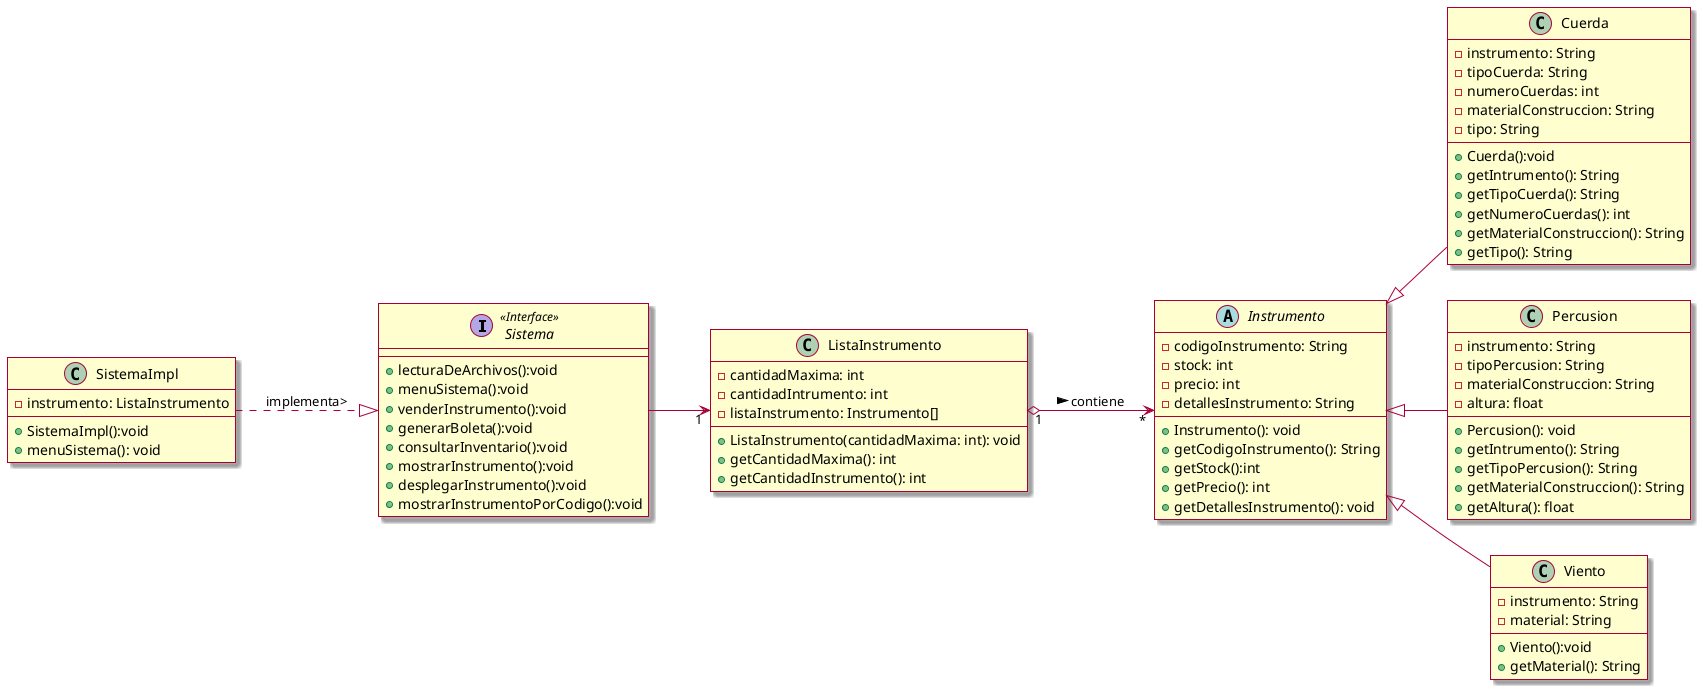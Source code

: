 @startuml
left to right direction
skin rose
interface Sistema <<Interface>> {
    + lecturaDeArchivos():void
    + menuSistema():void
    + venderInstrumento():void
    + generarBoleta():void
    + consultarInventario():void
    + mostrarInstrumento():void
    + desplegarInstrumento():void
    + mostrarInstrumentoPorCodigo():void

}

class SistemaImpl{
    - instrumento: ListaInstrumento
    + SistemaImpl():void
    + menuSistema(): void

}
class ListaInstrumento {
    - cantidadMaxima: int
    - cantidadIntrumento: int
    - listaInstrumento: Instrumento[]
    + ListaInstrumento(cantidadMaxima: int): void
    + getCantidadMaxima(): int
    + getCantidadInstrumento(): int
}
abstract Instrumento {
    - codigoInstrumento: String
    - stock: int
    - precio: int
    - detallesInstrumento: String
    + Instrumento(): void
    + getCodigoInstrumento(): String
    + getStock():int
    + getPrecio(): int
    + getDetallesInstrumento(): void
}

class Cuerda {
    - instrumento: String
    - tipoCuerda: String
    - numeroCuerdas: int
    - materialConstruccion: String
    - tipo: String
    + Cuerda():void
    + getIntrumento(): String
    + getTipoCuerda(): String
    + getNumeroCuerdas(): int
    + getMaterialConstruccion(): String
    + getTipo(): String
}
class Percusion {
    - instrumento: String
    - tipoPercusion: String
    - materialConstruccion: String
    - altura: float
    + Percusion(): void
    + getIntrumento(): String
    + getTipoPercusion(): String
    + getMaterialConstruccion(): String
    + getAltura(): float
}

class Viento {
    - instrumento: String
    - material: String
    + Viento():void
    + getMaterial(): String
}


ListaInstrumento"1" o--> "*"Instrumento: contiene >
Instrumento <|-- Cuerda
Instrumento <|-- Viento
Instrumento <|-- Percusion
Sistema --> "1"ListaInstrumento
SistemaImpl ..|> Sistema :implementa>


@enduml